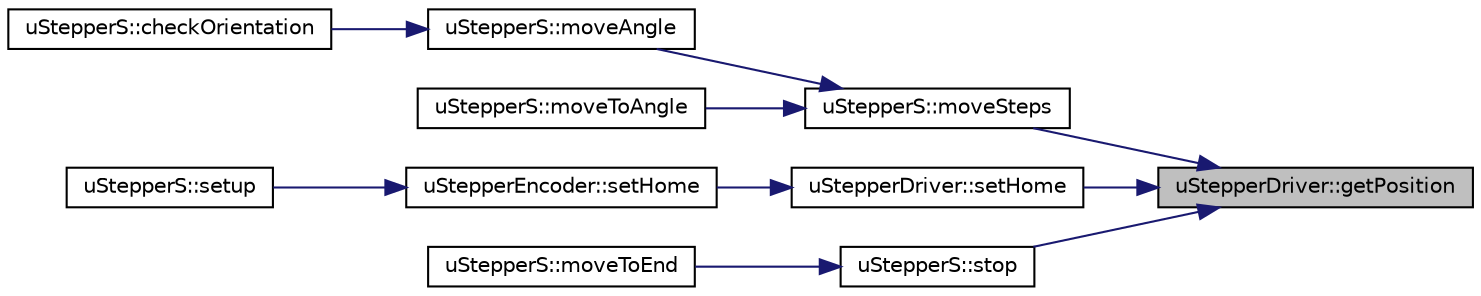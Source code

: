 digraph "uStepperDriver::getPosition"
{
 // LATEX_PDF_SIZE
  edge [fontname="Helvetica",fontsize="10",labelfontname="Helvetica",labelfontsize="10"];
  node [fontname="Helvetica",fontsize="10",shape=record];
  rankdir="RL";
  Node1 [label="uStepperDriver::getPosition",height=0.2,width=0.4,color="black", fillcolor="grey75", style="filled", fontcolor="black",tooltip="Returns the current position of the motor driver."];
  Node1 -> Node2 [dir="back",color="midnightblue",fontsize="10",style="solid",fontname="Helvetica"];
  Node2 [label="uStepperS::moveSteps",height=0.2,width=0.4,color="black", fillcolor="white", style="filled",URL="$classuStepperS.html#afacde6cc1a2dab2420c453008b3ab113",tooltip="Make the motor perform a predefined number of steps."];
  Node2 -> Node3 [dir="back",color="midnightblue",fontsize="10",style="solid",fontname="Helvetica"];
  Node3 [label="uStepperS::moveAngle",height=0.2,width=0.4,color="black", fillcolor="white", style="filled",URL="$classuStepperS.html#a6b3f4acd2deaeb3054d439a148af658e",tooltip="Makes the motor rotate a specific angle relative to the current position."];
  Node3 -> Node4 [dir="back",color="midnightblue",fontsize="10",style="solid",fontname="Helvetica"];
  Node4 [label="uStepperS::checkOrientation",height=0.2,width=0.4,color="black", fillcolor="white", style="filled",URL="$classuStepperS.html#a931f28e0dd5ecba1f1a875ee321f0f5f",tooltip="This method is used to check the orientation of the motor connector."];
  Node2 -> Node5 [dir="back",color="midnightblue",fontsize="10",style="solid",fontname="Helvetica"];
  Node5 [label="uStepperS::moveToAngle",height=0.2,width=0.4,color="black", fillcolor="white", style="filled",URL="$classuStepperS.html#aa8695689ae23951a7dc47300e8529692",tooltip="Makes the motor rotate to a specific absolute angle."];
  Node1 -> Node6 [dir="back",color="midnightblue",fontsize="10",style="solid",fontname="Helvetica"];
  Node6 [label="uStepperDriver::setHome",height=0.2,width=0.4,color="black", fillcolor="white", style="filled",URL="$classuStepperDriver.html#aed59b07c61be01c0973614cd94e20ebc",tooltip="Resets the internal position counter of the motor driver."];
  Node6 -> Node7 [dir="back",color="midnightblue",fontsize="10",style="solid",fontname="Helvetica"];
  Node7 [label="uStepperEncoder::setHome",height=0.2,width=0.4,color="black", fillcolor="white", style="filled",URL="$classuStepperEncoder.html#a42c9667e532981996758163dfe471682",tooltip="Define new reference(home) position."];
  Node7 -> Node8 [dir="back",color="midnightblue",fontsize="10",style="solid",fontname="Helvetica"];
  Node8 [label="uStepperS::setup",height=0.2,width=0.4,color="black", fillcolor="white", style="filled",URL="$classuStepperS.html#a16c8cc814f8fea692a8f8cad918f9861",tooltip="Initializes the different parts of the uStepper S object."];
  Node1 -> Node9 [dir="back",color="midnightblue",fontsize="10",style="solid",fontname="Helvetica"];
  Node9 [label="uStepperS::stop",height=0.2,width=0.4,color="black", fillcolor="white", style="filled",URL="$classuStepperS.html#a046dba8bef7d033809158bf0dd69a6fd",tooltip="Stop the motor."];
  Node9 -> Node10 [dir="back",color="midnightblue",fontsize="10",style="solid",fontname="Helvetica"];
  Node10 [label="uStepperS::moveToEnd",height=0.2,width=0.4,color="black", fillcolor="white", style="filled",URL="$classuStepperS.html#a197ed9163e649bf5119d6c5670cd6aa4",tooltip="Moves the motor to its physical limit, without limit switch."];
}
